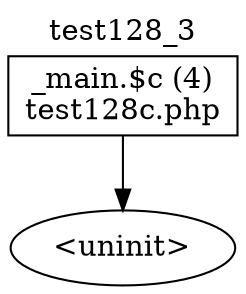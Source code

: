 digraph cfg {
  label="test128_3";
  labelloc=t;
  n1 [shape=box, label="_main.$c (4)\ntest128c.php"];
  n2 [shape=ellipse, label="<uninit>"];
  n1 -> n2;
}
